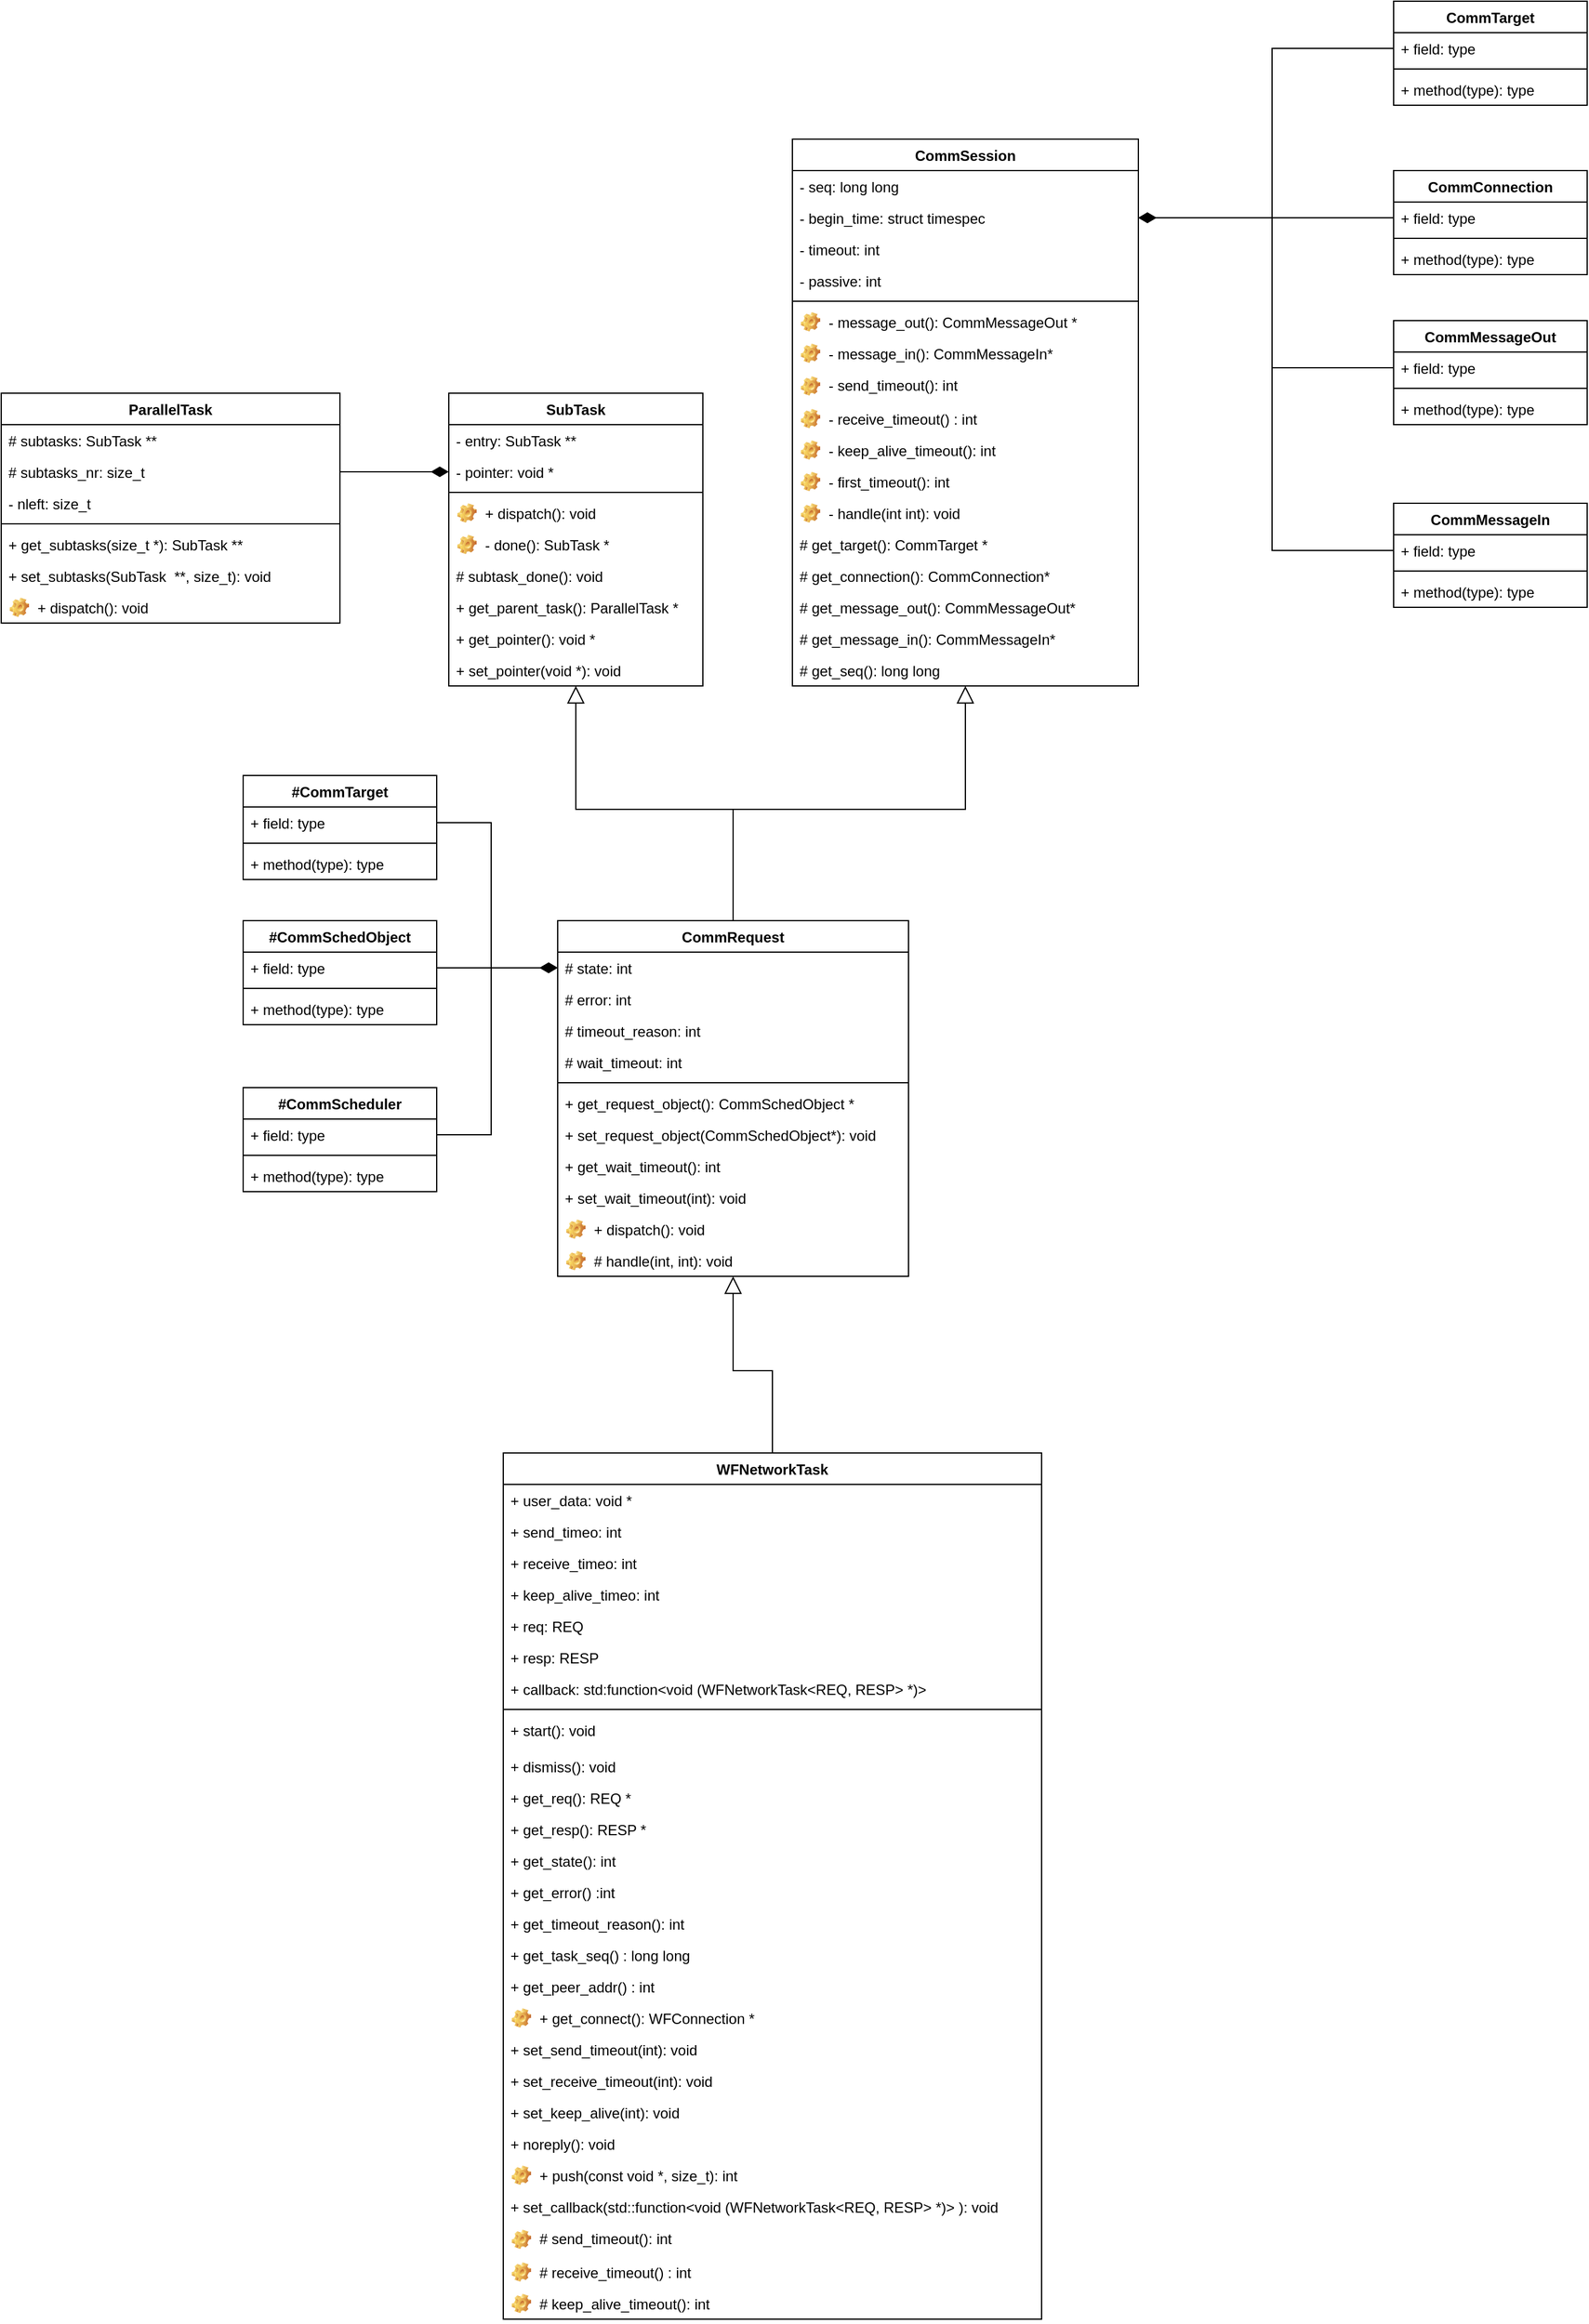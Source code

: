 <mxfile version="17.4.5" type="github">
  <diagram id="C5RBs43oDa-KdzZeNtuy" name="Page-1">
    <mxGraphModel dx="1289" dy="1930" grid="1" gridSize="10" guides="1" tooltips="1" connect="1" arrows="1" fold="1" page="1" pageScale="1" pageWidth="827" pageHeight="1169" math="0" shadow="0">
      <root>
        <mxCell id="WIyWlLk6GJQsqaUBKTNV-0" />
        <mxCell id="WIyWlLk6GJQsqaUBKTNV-1" parent="WIyWlLk6GJQsqaUBKTNV-0" />
        <mxCell id="IcKKIXfw-SHJYf1z34xY-64" style="edgeStyle=orthogonalEdgeStyle;rounded=0;orthogonalLoop=1;jettySize=auto;html=1;exitX=0.5;exitY=0;exitDx=0;exitDy=0;entryX=0.5;entryY=1;entryDx=0;entryDy=0;startArrow=none;startFill=0;endArrow=block;endFill=0;startSize=12;endSize=12;sourcePerimeterSpacing=0;strokeWidth=1;" edge="1" parent="WIyWlLk6GJQsqaUBKTNV-1" source="zkfFHV4jXpPFQw0GAbJ--0" target="IcKKIXfw-SHJYf1z34xY-43">
          <mxGeometry relative="1" as="geometry" />
        </mxCell>
        <mxCell id="IcKKIXfw-SHJYf1z34xY-69" style="edgeStyle=orthogonalEdgeStyle;rounded=0;orthogonalLoop=1;jettySize=auto;html=1;exitX=0.5;exitY=0;exitDx=0;exitDy=0;entryX=0.5;entryY=1;entryDx=0;entryDy=0;startArrow=none;startFill=0;endArrow=block;endFill=0;startSize=12;endSize=12;sourcePerimeterSpacing=0;strokeWidth=1;" edge="1" parent="WIyWlLk6GJQsqaUBKTNV-1" source="zkfFHV4jXpPFQw0GAbJ--0" target="IcKKIXfw-SHJYf1z34xY-47">
          <mxGeometry relative="1" as="geometry" />
        </mxCell>
        <mxCell id="zkfFHV4jXpPFQw0GAbJ--0" value="CommRequest" style="swimlane;fontStyle=1;align=center;verticalAlign=top;childLayout=stackLayout;horizontal=1;startSize=26;horizontalStack=0;resizeParent=1;resizeLast=0;collapsible=1;marginBottom=0;rounded=0;shadow=0;strokeWidth=1;" parent="WIyWlLk6GJQsqaUBKTNV-1" vertex="1">
          <mxGeometry x="220" y="40" width="290" height="294" as="geometry">
            <mxRectangle x="230" y="140" width="160" height="26" as="alternateBounds" />
          </mxGeometry>
        </mxCell>
        <mxCell id="IcKKIXfw-SHJYf1z34xY-0" value="# state: int" style="text;strokeColor=none;fillColor=none;align=left;verticalAlign=top;spacingLeft=4;spacingRight=4;overflow=hidden;rotatable=0;points=[[0,0.5],[1,0.5]];portConstraint=eastwest;" vertex="1" parent="zkfFHV4jXpPFQw0GAbJ--0">
          <mxGeometry y="26" width="290" height="26" as="geometry" />
        </mxCell>
        <mxCell id="IcKKIXfw-SHJYf1z34xY-1" value="# error: int" style="text;strokeColor=none;fillColor=none;align=left;verticalAlign=top;spacingLeft=4;spacingRight=4;overflow=hidden;rotatable=0;points=[[0,0.5],[1,0.5]];portConstraint=eastwest;" vertex="1" parent="zkfFHV4jXpPFQw0GAbJ--0">
          <mxGeometry y="52" width="290" height="26" as="geometry" />
        </mxCell>
        <mxCell id="IcKKIXfw-SHJYf1z34xY-5" value="# timeout_reason: int" style="text;strokeColor=none;fillColor=none;align=left;verticalAlign=top;spacingLeft=4;spacingRight=4;overflow=hidden;rotatable=0;points=[[0,0.5],[1,0.5]];portConstraint=eastwest;" vertex="1" parent="zkfFHV4jXpPFQw0GAbJ--0">
          <mxGeometry y="78" width="290" height="26" as="geometry" />
        </mxCell>
        <mxCell id="IcKKIXfw-SHJYf1z34xY-4" value="# wait_timeout: int" style="text;strokeColor=none;fillColor=none;align=left;verticalAlign=top;spacingLeft=4;spacingRight=4;overflow=hidden;rotatable=0;points=[[0,0.5],[1,0.5]];portConstraint=eastwest;" vertex="1" parent="zkfFHV4jXpPFQw0GAbJ--0">
          <mxGeometry y="104" width="290" height="26" as="geometry" />
        </mxCell>
        <mxCell id="zkfFHV4jXpPFQw0GAbJ--4" value="" style="line;html=1;strokeWidth=1;align=left;verticalAlign=middle;spacingTop=-1;spacingLeft=3;spacingRight=3;rotatable=0;labelPosition=right;points=[];portConstraint=eastwest;" parent="zkfFHV4jXpPFQw0GAbJ--0" vertex="1">
          <mxGeometry y="130" width="290" height="8" as="geometry" />
        </mxCell>
        <mxCell id="IcKKIXfw-SHJYf1z34xY-35" value="+ get_request_object(): CommSchedObject *" style="text;strokeColor=none;fillColor=none;align=left;verticalAlign=top;spacingLeft=4;spacingRight=4;overflow=hidden;rotatable=0;points=[[0,0.5],[1,0.5]];portConstraint=eastwest;" vertex="1" parent="zkfFHV4jXpPFQw0GAbJ--0">
          <mxGeometry y="138" width="290" height="26" as="geometry" />
        </mxCell>
        <mxCell id="IcKKIXfw-SHJYf1z34xY-36" value="+ set_request_object(CommSchedObject*): void" style="text;strokeColor=none;fillColor=none;align=left;verticalAlign=top;spacingLeft=4;spacingRight=4;overflow=hidden;rotatable=0;points=[[0,0.5],[1,0.5]];portConstraint=eastwest;" vertex="1" parent="zkfFHV4jXpPFQw0GAbJ--0">
          <mxGeometry y="164" width="290" height="26" as="geometry" />
        </mxCell>
        <mxCell id="IcKKIXfw-SHJYf1z34xY-38" value="+ get_wait_timeout(): int" style="text;strokeColor=none;fillColor=none;align=left;verticalAlign=top;spacingLeft=4;spacingRight=4;overflow=hidden;rotatable=0;points=[[0,0.5],[1,0.5]];portConstraint=eastwest;" vertex="1" parent="zkfFHV4jXpPFQw0GAbJ--0">
          <mxGeometry y="190" width="290" height="26" as="geometry" />
        </mxCell>
        <mxCell id="IcKKIXfw-SHJYf1z34xY-37" value="+ set_wait_timeout(int): void" style="text;strokeColor=none;fillColor=none;align=left;verticalAlign=top;spacingLeft=4;spacingRight=4;overflow=hidden;rotatable=0;points=[[0,0.5],[1,0.5]];portConstraint=eastwest;" vertex="1" parent="zkfFHV4jXpPFQw0GAbJ--0">
          <mxGeometry y="216" width="290" height="26" as="geometry" />
        </mxCell>
        <mxCell id="IcKKIXfw-SHJYf1z34xY-41" value="+ dispatch(): void" style="label;fontStyle=0;strokeColor=none;fillColor=none;align=left;verticalAlign=top;overflow=hidden;spacingLeft=28;spacingRight=4;rotatable=0;points=[[0,0.5],[1,0.5]];portConstraint=eastwest;imageWidth=16;imageHeight=16;image=img/clipart/Gear_128x128.png" vertex="1" parent="zkfFHV4jXpPFQw0GAbJ--0">
          <mxGeometry y="242" width="290" height="26" as="geometry" />
        </mxCell>
        <mxCell id="IcKKIXfw-SHJYf1z34xY-42" value="# handle(int, int): void" style="label;fontStyle=0;strokeColor=none;fillColor=none;align=left;verticalAlign=top;overflow=hidden;spacingLeft=28;spacingRight=4;rotatable=0;points=[[0,0.5],[1,0.5]];portConstraint=eastwest;imageWidth=16;imageHeight=16;image=img/clipart/Gear_128x128.png" vertex="1" parent="zkfFHV4jXpPFQw0GAbJ--0">
          <mxGeometry y="268" width="290" height="26" as="geometry" />
        </mxCell>
        <mxCell id="IcKKIXfw-SHJYf1z34xY-40" style="edgeStyle=orthogonalEdgeStyle;rounded=0;orthogonalLoop=1;jettySize=auto;html=1;exitX=0.5;exitY=0;exitDx=0;exitDy=0;entryX=0.5;entryY=1;entryDx=0;entryDy=0;startArrow=none;startFill=0;endArrow=block;endFill=0;startSize=12;sourcePerimeterSpacing=0;strokeWidth=1;endSize=12;" edge="1" parent="WIyWlLk6GJQsqaUBKTNV-1" source="XhTnpqfmritNbgMokhwc-0" target="zkfFHV4jXpPFQw0GAbJ--0">
          <mxGeometry relative="1" as="geometry" />
        </mxCell>
        <mxCell id="XhTnpqfmritNbgMokhwc-0" value="WFNetworkTask" style="swimlane;fontStyle=1;align=center;verticalAlign=top;childLayout=stackLayout;horizontal=1;startSize=26;horizontalStack=0;resizeParent=1;resizeParentMax=0;resizeLast=0;collapsible=1;marginBottom=0;" parent="WIyWlLk6GJQsqaUBKTNV-1" vertex="1">
          <mxGeometry x="175" y="480" width="445" height="716" as="geometry" />
        </mxCell>
        <mxCell id="XhTnpqfmritNbgMokhwc-1" value="+ user_data: void *" style="text;strokeColor=none;fillColor=none;align=left;verticalAlign=top;spacingLeft=4;spacingRight=4;overflow=hidden;rotatable=0;points=[[0,0.5],[1,0.5]];portConstraint=eastwest;" parent="XhTnpqfmritNbgMokhwc-0" vertex="1">
          <mxGeometry y="26" width="445" height="26" as="geometry" />
        </mxCell>
        <mxCell id="XhTnpqfmritNbgMokhwc-16" value="+ send_timeo: int" style="text;strokeColor=none;fillColor=none;align=left;verticalAlign=top;spacingLeft=4;spacingRight=4;overflow=hidden;rotatable=0;points=[[0,0.5],[1,0.5]];portConstraint=eastwest;" parent="XhTnpqfmritNbgMokhwc-0" vertex="1">
          <mxGeometry y="52" width="445" height="26" as="geometry" />
        </mxCell>
        <mxCell id="XhTnpqfmritNbgMokhwc-17" value="+ receive_timeo: int" style="text;strokeColor=none;fillColor=none;align=left;verticalAlign=top;spacingLeft=4;spacingRight=4;overflow=hidden;rotatable=0;points=[[0,0.5],[1,0.5]];portConstraint=eastwest;" parent="XhTnpqfmritNbgMokhwc-0" vertex="1">
          <mxGeometry y="78" width="445" height="26" as="geometry" />
        </mxCell>
        <mxCell id="XhTnpqfmritNbgMokhwc-18" value="+ keep_alive_timeo: int" style="text;strokeColor=none;fillColor=none;align=left;verticalAlign=top;spacingLeft=4;spacingRight=4;overflow=hidden;rotatable=0;points=[[0,0.5],[1,0.5]];portConstraint=eastwest;" parent="XhTnpqfmritNbgMokhwc-0" vertex="1">
          <mxGeometry y="104" width="445" height="26" as="geometry" />
        </mxCell>
        <mxCell id="XhTnpqfmritNbgMokhwc-20" value="+ req: REQ" style="text;strokeColor=none;fillColor=none;align=left;verticalAlign=top;spacingLeft=4;spacingRight=4;overflow=hidden;rotatable=0;points=[[0,0.5],[1,0.5]];portConstraint=eastwest;" parent="XhTnpqfmritNbgMokhwc-0" vertex="1">
          <mxGeometry y="130" width="445" height="26" as="geometry" />
        </mxCell>
        <mxCell id="XhTnpqfmritNbgMokhwc-22" value="+ resp: RESP" style="text;strokeColor=none;fillColor=none;align=left;verticalAlign=top;spacingLeft=4;spacingRight=4;overflow=hidden;rotatable=0;points=[[0,0.5],[1,0.5]];portConstraint=eastwest;" parent="XhTnpqfmritNbgMokhwc-0" vertex="1">
          <mxGeometry y="156" width="445" height="26" as="geometry" />
        </mxCell>
        <mxCell id="XhTnpqfmritNbgMokhwc-24" value="+ callback: std:function&lt;void (WFNetworkTask&lt;REQ, RESP&gt; *)&gt;" style="text;strokeColor=none;fillColor=none;align=left;verticalAlign=top;spacingLeft=4;spacingRight=4;overflow=hidden;rotatable=0;points=[[0,0.5],[1,0.5]];portConstraint=eastwest;" parent="XhTnpqfmritNbgMokhwc-0" vertex="1">
          <mxGeometry y="182" width="445" height="26" as="geometry" />
        </mxCell>
        <mxCell id="XhTnpqfmritNbgMokhwc-2" value="" style="line;strokeWidth=1;fillColor=none;align=left;verticalAlign=middle;spacingTop=-1;spacingLeft=3;spacingRight=3;rotatable=0;labelPosition=right;points=[];portConstraint=eastwest;" parent="XhTnpqfmritNbgMokhwc-0" vertex="1">
          <mxGeometry y="208" width="445" height="8" as="geometry" />
        </mxCell>
        <mxCell id="XhTnpqfmritNbgMokhwc-3" value="+ start(): void&#xa;&#xa;&#xa;" style="text;strokeColor=none;fillColor=none;align=left;verticalAlign=top;spacingLeft=4;spacingRight=4;overflow=hidden;rotatable=0;points=[[0,0.5],[1,0.5]];portConstraint=eastwest;" parent="XhTnpqfmritNbgMokhwc-0" vertex="1">
          <mxGeometry y="216" width="445" height="30" as="geometry" />
        </mxCell>
        <mxCell id="XhTnpqfmritNbgMokhwc-14" value="+ dismiss(): void" style="text;strokeColor=none;fillColor=none;align=left;verticalAlign=top;spacingLeft=4;spacingRight=4;overflow=hidden;rotatable=0;points=[[0,0.5],[1,0.5]];portConstraint=eastwest;" parent="XhTnpqfmritNbgMokhwc-0" vertex="1">
          <mxGeometry y="246" width="445" height="26" as="geometry" />
        </mxCell>
        <mxCell id="XhTnpqfmritNbgMokhwc-13" value="+ get_req(): REQ *" style="text;strokeColor=none;fillColor=none;align=left;verticalAlign=top;spacingLeft=4;spacingRight=4;overflow=hidden;rotatable=0;points=[[0,0.5],[1,0.5]];portConstraint=eastwest;" parent="XhTnpqfmritNbgMokhwc-0" vertex="1">
          <mxGeometry y="272" width="445" height="26" as="geometry" />
        </mxCell>
        <mxCell id="XhTnpqfmritNbgMokhwc-12" value="+ get_resp(): RESP *" style="text;strokeColor=none;fillColor=none;align=left;verticalAlign=top;spacingLeft=4;spacingRight=4;overflow=hidden;rotatable=0;points=[[0,0.5],[1,0.5]];portConstraint=eastwest;" parent="XhTnpqfmritNbgMokhwc-0" vertex="1">
          <mxGeometry y="298" width="445" height="26" as="geometry" />
        </mxCell>
        <mxCell id="XhTnpqfmritNbgMokhwc-11" value="+ get_state(): int" style="text;strokeColor=none;fillColor=none;align=left;verticalAlign=top;spacingLeft=4;spacingRight=4;overflow=hidden;rotatable=0;points=[[0,0.5],[1,0.5]];portConstraint=eastwest;" parent="XhTnpqfmritNbgMokhwc-0" vertex="1">
          <mxGeometry y="324" width="445" height="26" as="geometry" />
        </mxCell>
        <mxCell id="XhTnpqfmritNbgMokhwc-10" value="+ get_error() :int" style="text;strokeColor=none;fillColor=none;align=left;verticalAlign=top;spacingLeft=4;spacingRight=4;overflow=hidden;rotatable=0;points=[[0,0.5],[1,0.5]];portConstraint=eastwest;" parent="XhTnpqfmritNbgMokhwc-0" vertex="1">
          <mxGeometry y="350" width="445" height="26" as="geometry" />
        </mxCell>
        <mxCell id="XhTnpqfmritNbgMokhwc-9" value="+ get_timeout_reason(): int" style="text;strokeColor=none;fillColor=none;align=left;verticalAlign=top;spacingLeft=4;spacingRight=4;overflow=hidden;rotatable=0;points=[[0,0.5],[1,0.5]];portConstraint=eastwest;" parent="XhTnpqfmritNbgMokhwc-0" vertex="1">
          <mxGeometry y="376" width="445" height="26" as="geometry" />
        </mxCell>
        <mxCell id="XhTnpqfmritNbgMokhwc-8" value="+ get_task_seq() : long long" style="text;strokeColor=none;fillColor=none;align=left;verticalAlign=top;spacingLeft=4;spacingRight=4;overflow=hidden;rotatable=0;points=[[0,0.5],[1,0.5]];portConstraint=eastwest;" parent="XhTnpqfmritNbgMokhwc-0" vertex="1">
          <mxGeometry y="402" width="445" height="26" as="geometry" />
        </mxCell>
        <mxCell id="XhTnpqfmritNbgMokhwc-7" value="+ get_peer_addr() : int" style="text;strokeColor=none;fillColor=none;align=left;verticalAlign=top;spacingLeft=4;spacingRight=4;overflow=hidden;rotatable=0;points=[[0,0.5],[1,0.5]];portConstraint=eastwest;" parent="XhTnpqfmritNbgMokhwc-0" vertex="1">
          <mxGeometry y="428" width="445" height="26" as="geometry" />
        </mxCell>
        <mxCell id="XhTnpqfmritNbgMokhwc-15" value="+ get_connect(): WFConnection *" style="label;fontStyle=0;strokeColor=none;fillColor=none;align=left;verticalAlign=top;overflow=hidden;spacingLeft=28;spacingRight=4;rotatable=0;points=[[0,0.5],[1,0.5]];portConstraint=eastwest;imageWidth=16;imageHeight=16;image=img/clipart/Gear_128x128.png" parent="XhTnpqfmritNbgMokhwc-0" vertex="1">
          <mxGeometry y="454" width="445" height="26" as="geometry" />
        </mxCell>
        <mxCell id="IcKKIXfw-SHJYf1z34xY-122" value="+ set_send_timeout(int): void" style="text;strokeColor=none;fillColor=none;align=left;verticalAlign=top;spacingLeft=4;spacingRight=4;overflow=hidden;rotatable=0;points=[[0,0.5],[1,0.5]];portConstraint=eastwest;" vertex="1" parent="XhTnpqfmritNbgMokhwc-0">
          <mxGeometry y="480" width="445" height="26" as="geometry" />
        </mxCell>
        <mxCell id="IcKKIXfw-SHJYf1z34xY-123" value="+ set_receive_timeout(int): void" style="text;strokeColor=none;fillColor=none;align=left;verticalAlign=top;spacingLeft=4;spacingRight=4;overflow=hidden;rotatable=0;points=[[0,0.5],[1,0.5]];portConstraint=eastwest;" vertex="1" parent="XhTnpqfmritNbgMokhwc-0">
          <mxGeometry y="506" width="445" height="26" as="geometry" />
        </mxCell>
        <mxCell id="IcKKIXfw-SHJYf1z34xY-124" value="+ set_keep_alive(int): void" style="text;strokeColor=none;fillColor=none;align=left;verticalAlign=top;spacingLeft=4;spacingRight=4;overflow=hidden;rotatable=0;points=[[0,0.5],[1,0.5]];portConstraint=eastwest;" vertex="1" parent="XhTnpqfmritNbgMokhwc-0">
          <mxGeometry y="532" width="445" height="26" as="geometry" />
        </mxCell>
        <mxCell id="IcKKIXfw-SHJYf1z34xY-126" value="+ noreply(): void" style="text;strokeColor=none;fillColor=none;align=left;verticalAlign=top;spacingLeft=4;spacingRight=4;overflow=hidden;rotatable=0;points=[[0,0.5],[1,0.5]];portConstraint=eastwest;" vertex="1" parent="XhTnpqfmritNbgMokhwc-0">
          <mxGeometry y="558" width="445" height="26" as="geometry" />
        </mxCell>
        <mxCell id="IcKKIXfw-SHJYf1z34xY-129" value="+ push(const void *, size_t): int" style="label;fontStyle=0;strokeColor=none;fillColor=none;align=left;verticalAlign=top;overflow=hidden;spacingLeft=28;spacingRight=4;rotatable=0;points=[[0,0.5],[1,0.5]];portConstraint=eastwest;imageWidth=16;imageHeight=16;image=img/clipart/Gear_128x128.png" vertex="1" parent="XhTnpqfmritNbgMokhwc-0">
          <mxGeometry y="584" width="445" height="26" as="geometry" />
        </mxCell>
        <mxCell id="IcKKIXfw-SHJYf1z34xY-128" value="+ set_callback(std::function&lt;void (WFNetworkTask&lt;REQ, RESP&gt; *)&gt; ): void" style="text;strokeColor=none;fillColor=none;align=left;verticalAlign=top;spacingLeft=4;spacingRight=4;overflow=hidden;rotatable=0;points=[[0,0.5],[1,0.5]];portConstraint=eastwest;" vertex="1" parent="XhTnpqfmritNbgMokhwc-0">
          <mxGeometry y="610" width="445" height="26" as="geometry" />
        </mxCell>
        <mxCell id="IcKKIXfw-SHJYf1z34xY-134" value="# send_timeout(): int" style="label;fontStyle=0;strokeColor=none;fillColor=none;align=left;verticalAlign=top;overflow=hidden;spacingLeft=28;spacingRight=4;rotatable=0;points=[[0,0.5],[1,0.5]];portConstraint=eastwest;imageWidth=16;imageHeight=16;image=img/clipart/Gear_128x128.png" vertex="1" parent="XhTnpqfmritNbgMokhwc-0">
          <mxGeometry y="636" width="445" height="28" as="geometry" />
        </mxCell>
        <mxCell id="IcKKIXfw-SHJYf1z34xY-135" value="# receive_timeout() : int" style="label;fontStyle=0;strokeColor=none;fillColor=none;align=left;verticalAlign=top;overflow=hidden;spacingLeft=28;spacingRight=4;rotatable=0;points=[[0,0.5],[1,0.5]];portConstraint=eastwest;imageWidth=16;imageHeight=16;image=img/clipart/Gear_128x128.png" vertex="1" parent="XhTnpqfmritNbgMokhwc-0">
          <mxGeometry y="664" width="445" height="26" as="geometry" />
        </mxCell>
        <mxCell id="IcKKIXfw-SHJYf1z34xY-136" value="# keep_alive_timeout(): int" style="label;fontStyle=0;strokeColor=none;fillColor=none;align=left;verticalAlign=top;overflow=hidden;spacingLeft=28;spacingRight=4;rotatable=0;points=[[0,0.5],[1,0.5]];portConstraint=eastwest;imageWidth=16;imageHeight=16;image=img/clipart/Gear_128x128.png" vertex="1" parent="XhTnpqfmritNbgMokhwc-0">
          <mxGeometry y="690" width="445" height="26" as="geometry" />
        </mxCell>
        <mxCell id="IcKKIXfw-SHJYf1z34xY-6" value="#CommSchedObject" style="swimlane;fontStyle=1;align=center;verticalAlign=top;childLayout=stackLayout;horizontal=1;startSize=26;horizontalStack=0;resizeParent=1;resizeParentMax=0;resizeLast=0;collapsible=1;marginBottom=0;" vertex="1" parent="WIyWlLk6GJQsqaUBKTNV-1">
          <mxGeometry x="-40" y="40" width="160" height="86" as="geometry" />
        </mxCell>
        <mxCell id="IcKKIXfw-SHJYf1z34xY-7" value="+ field: type" style="text;strokeColor=none;fillColor=none;align=left;verticalAlign=top;spacingLeft=4;spacingRight=4;overflow=hidden;rotatable=0;points=[[0,0.5],[1,0.5]];portConstraint=eastwest;" vertex="1" parent="IcKKIXfw-SHJYf1z34xY-6">
          <mxGeometry y="26" width="160" height="26" as="geometry" />
        </mxCell>
        <mxCell id="IcKKIXfw-SHJYf1z34xY-8" value="" style="line;strokeWidth=1;fillColor=none;align=left;verticalAlign=middle;spacingTop=-1;spacingLeft=3;spacingRight=3;rotatable=0;labelPosition=right;points=[];portConstraint=eastwest;" vertex="1" parent="IcKKIXfw-SHJYf1z34xY-6">
          <mxGeometry y="52" width="160" height="8" as="geometry" />
        </mxCell>
        <mxCell id="IcKKIXfw-SHJYf1z34xY-9" value="+ method(type): type" style="text;strokeColor=none;fillColor=none;align=left;verticalAlign=top;spacingLeft=4;spacingRight=4;overflow=hidden;rotatable=0;points=[[0,0.5],[1,0.5]];portConstraint=eastwest;" vertex="1" parent="IcKKIXfw-SHJYf1z34xY-6">
          <mxGeometry y="60" width="160" height="26" as="geometry" />
        </mxCell>
        <mxCell id="IcKKIXfw-SHJYf1z34xY-14" value="#CommScheduler" style="swimlane;fontStyle=1;align=center;verticalAlign=top;childLayout=stackLayout;horizontal=1;startSize=26;horizontalStack=0;resizeParent=1;resizeParentMax=0;resizeLast=0;collapsible=1;marginBottom=0;" vertex="1" parent="WIyWlLk6GJQsqaUBKTNV-1">
          <mxGeometry x="-40" y="178" width="160" height="86" as="geometry" />
        </mxCell>
        <mxCell id="IcKKIXfw-SHJYf1z34xY-15" value="+ field: type" style="text;strokeColor=none;fillColor=none;align=left;verticalAlign=top;spacingLeft=4;spacingRight=4;overflow=hidden;rotatable=0;points=[[0,0.5],[1,0.5]];portConstraint=eastwest;" vertex="1" parent="IcKKIXfw-SHJYf1z34xY-14">
          <mxGeometry y="26" width="160" height="26" as="geometry" />
        </mxCell>
        <mxCell id="IcKKIXfw-SHJYf1z34xY-16" value="" style="line;strokeWidth=1;fillColor=none;align=left;verticalAlign=middle;spacingTop=-1;spacingLeft=3;spacingRight=3;rotatable=0;labelPosition=right;points=[];portConstraint=eastwest;" vertex="1" parent="IcKKIXfw-SHJYf1z34xY-14">
          <mxGeometry y="52" width="160" height="8" as="geometry" />
        </mxCell>
        <mxCell id="IcKKIXfw-SHJYf1z34xY-17" value="+ method(type): type" style="text;strokeColor=none;fillColor=none;align=left;verticalAlign=top;spacingLeft=4;spacingRight=4;overflow=hidden;rotatable=0;points=[[0,0.5],[1,0.5]];portConstraint=eastwest;" vertex="1" parent="IcKKIXfw-SHJYf1z34xY-14">
          <mxGeometry y="60" width="160" height="26" as="geometry" />
        </mxCell>
        <mxCell id="IcKKIXfw-SHJYf1z34xY-18" value="#CommTarget" style="swimlane;fontStyle=1;align=center;verticalAlign=top;childLayout=stackLayout;horizontal=1;startSize=26;horizontalStack=0;resizeParent=1;resizeParentMax=0;resizeLast=0;collapsible=1;marginBottom=0;" vertex="1" parent="WIyWlLk6GJQsqaUBKTNV-1">
          <mxGeometry x="-40" y="-80" width="160" height="86" as="geometry" />
        </mxCell>
        <mxCell id="IcKKIXfw-SHJYf1z34xY-19" value="+ field: type" style="text;strokeColor=none;fillColor=none;align=left;verticalAlign=top;spacingLeft=4;spacingRight=4;overflow=hidden;rotatable=0;points=[[0,0.5],[1,0.5]];portConstraint=eastwest;" vertex="1" parent="IcKKIXfw-SHJYf1z34xY-18">
          <mxGeometry y="26" width="160" height="26" as="geometry" />
        </mxCell>
        <mxCell id="IcKKIXfw-SHJYf1z34xY-20" value="" style="line;strokeWidth=1;fillColor=none;align=left;verticalAlign=middle;spacingTop=-1;spacingLeft=3;spacingRight=3;rotatable=0;labelPosition=right;points=[];portConstraint=eastwest;" vertex="1" parent="IcKKIXfw-SHJYf1z34xY-18">
          <mxGeometry y="52" width="160" height="8" as="geometry" />
        </mxCell>
        <mxCell id="IcKKIXfw-SHJYf1z34xY-21" value="+ method(type): type" style="text;strokeColor=none;fillColor=none;align=left;verticalAlign=top;spacingLeft=4;spacingRight=4;overflow=hidden;rotatable=0;points=[[0,0.5],[1,0.5]];portConstraint=eastwest;" vertex="1" parent="IcKKIXfw-SHJYf1z34xY-18">
          <mxGeometry y="60" width="160" height="26" as="geometry" />
        </mxCell>
        <mxCell id="IcKKIXfw-SHJYf1z34xY-30" style="edgeStyle=orthogonalEdgeStyle;rounded=0;orthogonalLoop=1;jettySize=auto;html=1;exitX=1;exitY=0.5;exitDx=0;exitDy=0;strokeColor=none;" edge="1" parent="WIyWlLk6GJQsqaUBKTNV-1" source="IcKKIXfw-SHJYf1z34xY-19">
          <mxGeometry relative="1" as="geometry">
            <mxPoint x="160" y="60" as="targetPoint" />
          </mxGeometry>
        </mxCell>
        <mxCell id="IcKKIXfw-SHJYf1z34xY-31" style="edgeStyle=orthogonalEdgeStyle;rounded=0;orthogonalLoop=1;jettySize=auto;html=1;exitX=0;exitY=0.5;exitDx=0;exitDy=0;entryX=1;entryY=0.5;entryDx=0;entryDy=0;endArrow=none;endFill=0;startArrow=diamondThin;startFill=1;strokeWidth=1;sourcePerimeterSpacing=0;startSize=12;" edge="1" parent="WIyWlLk6GJQsqaUBKTNV-1" source="IcKKIXfw-SHJYf1z34xY-0" target="IcKKIXfw-SHJYf1z34xY-19">
          <mxGeometry relative="1" as="geometry" />
        </mxCell>
        <mxCell id="IcKKIXfw-SHJYf1z34xY-33" style="edgeStyle=orthogonalEdgeStyle;rounded=0;orthogonalLoop=1;jettySize=auto;html=1;exitX=0;exitY=0.5;exitDx=0;exitDy=0;entryX=1;entryY=0.5;entryDx=0;entryDy=0;startArrow=diamondThin;startFill=1;endArrow=none;endFill=0;startSize=12;sourcePerimeterSpacing=0;strokeWidth=1;" edge="1" parent="WIyWlLk6GJQsqaUBKTNV-1" source="IcKKIXfw-SHJYf1z34xY-0" target="IcKKIXfw-SHJYf1z34xY-7">
          <mxGeometry relative="1" as="geometry" />
        </mxCell>
        <mxCell id="IcKKIXfw-SHJYf1z34xY-34" style="edgeStyle=orthogonalEdgeStyle;rounded=0;orthogonalLoop=1;jettySize=auto;html=1;exitX=0;exitY=0.5;exitDx=0;exitDy=0;entryX=1;entryY=0.5;entryDx=0;entryDy=0;startArrow=diamondThin;startFill=1;endArrow=none;endFill=0;startSize=12;sourcePerimeterSpacing=0;strokeWidth=1;" edge="1" parent="WIyWlLk6GJQsqaUBKTNV-1" source="IcKKIXfw-SHJYf1z34xY-0" target="IcKKIXfw-SHJYf1z34xY-15">
          <mxGeometry relative="1" as="geometry" />
        </mxCell>
        <mxCell id="IcKKIXfw-SHJYf1z34xY-43" value="SubTask" style="swimlane;fontStyle=1;align=center;verticalAlign=top;childLayout=stackLayout;horizontal=1;startSize=26;horizontalStack=0;resizeParent=1;resizeParentMax=0;resizeLast=0;collapsible=1;marginBottom=0;" vertex="1" parent="WIyWlLk6GJQsqaUBKTNV-1">
          <mxGeometry x="130" y="-396" width="210" height="242" as="geometry" />
        </mxCell>
        <mxCell id="IcKKIXfw-SHJYf1z34xY-110" value="- entry: SubTask **" style="text;strokeColor=none;fillColor=none;align=left;verticalAlign=top;spacingLeft=4;spacingRight=4;overflow=hidden;rotatable=0;points=[[0,0.5],[1,0.5]];portConstraint=eastwest;" vertex="1" parent="IcKKIXfw-SHJYf1z34xY-43">
          <mxGeometry y="26" width="210" height="26" as="geometry" />
        </mxCell>
        <mxCell id="IcKKIXfw-SHJYf1z34xY-44" value="- pointer: void *" style="text;strokeColor=none;fillColor=none;align=left;verticalAlign=top;spacingLeft=4;spacingRight=4;overflow=hidden;rotatable=0;points=[[0,0.5],[1,0.5]];portConstraint=eastwest;" vertex="1" parent="IcKKIXfw-SHJYf1z34xY-43">
          <mxGeometry y="52" width="210" height="26" as="geometry" />
        </mxCell>
        <mxCell id="IcKKIXfw-SHJYf1z34xY-45" value="" style="line;strokeWidth=1;fillColor=none;align=left;verticalAlign=middle;spacingTop=-1;spacingLeft=3;spacingRight=3;rotatable=0;labelPosition=right;points=[];portConstraint=eastwest;" vertex="1" parent="IcKKIXfw-SHJYf1z34xY-43">
          <mxGeometry y="78" width="210" height="8" as="geometry" />
        </mxCell>
        <mxCell id="IcKKIXfw-SHJYf1z34xY-58" value="+ dispatch(): void" style="label;fontStyle=0;strokeColor=none;fillColor=none;align=left;verticalAlign=top;overflow=hidden;spacingLeft=28;spacingRight=4;rotatable=0;points=[[0,0.5],[1,0.5]];portConstraint=eastwest;imageWidth=16;imageHeight=16;image=img/clipart/Gear_128x128.png" vertex="1" parent="IcKKIXfw-SHJYf1z34xY-43">
          <mxGeometry y="86" width="210" height="26" as="geometry" />
        </mxCell>
        <mxCell id="IcKKIXfw-SHJYf1z34xY-59" value="- done(): SubTask *" style="label;fontStyle=0;strokeColor=none;fillColor=none;align=left;verticalAlign=top;overflow=hidden;spacingLeft=28;spacingRight=4;rotatable=0;points=[[0,0.5],[1,0.5]];portConstraint=eastwest;imageWidth=16;imageHeight=16;image=img/clipart/Gear_128x128.png" vertex="1" parent="IcKKIXfw-SHJYf1z34xY-43">
          <mxGeometry y="112" width="210" height="26" as="geometry" />
        </mxCell>
        <mxCell id="IcKKIXfw-SHJYf1z34xY-60" value="# subtask_done(): void" style="text;strokeColor=none;fillColor=none;align=left;verticalAlign=top;spacingLeft=4;spacingRight=4;overflow=hidden;rotatable=0;points=[[0,0.5],[1,0.5]];portConstraint=eastwest;" vertex="1" parent="IcKKIXfw-SHJYf1z34xY-43">
          <mxGeometry y="138" width="210" height="26" as="geometry" />
        </mxCell>
        <mxCell id="IcKKIXfw-SHJYf1z34xY-61" value="+ get_parent_task(): ParallelTask *" style="text;strokeColor=none;fillColor=none;align=left;verticalAlign=top;spacingLeft=4;spacingRight=4;overflow=hidden;rotatable=0;points=[[0,0.5],[1,0.5]];portConstraint=eastwest;" vertex="1" parent="IcKKIXfw-SHJYf1z34xY-43">
          <mxGeometry y="164" width="210" height="26" as="geometry" />
        </mxCell>
        <mxCell id="IcKKIXfw-SHJYf1z34xY-62" value="+ get_pointer(): void *" style="text;strokeColor=none;fillColor=none;align=left;verticalAlign=top;spacingLeft=4;spacingRight=4;overflow=hidden;rotatable=0;points=[[0,0.5],[1,0.5]];portConstraint=eastwest;" vertex="1" parent="IcKKIXfw-SHJYf1z34xY-43">
          <mxGeometry y="190" width="210" height="26" as="geometry" />
        </mxCell>
        <mxCell id="IcKKIXfw-SHJYf1z34xY-63" value="+ set_pointer(void *): void" style="text;strokeColor=none;fillColor=none;align=left;verticalAlign=top;spacingLeft=4;spacingRight=4;overflow=hidden;rotatable=0;points=[[0,0.5],[1,0.5]];portConstraint=eastwest;" vertex="1" parent="IcKKIXfw-SHJYf1z34xY-43">
          <mxGeometry y="216" width="210" height="26" as="geometry" />
        </mxCell>
        <mxCell id="IcKKIXfw-SHJYf1z34xY-47" value="CommSession" style="swimlane;fontStyle=1;align=center;verticalAlign=top;childLayout=stackLayout;horizontal=1;startSize=26;horizontalStack=0;resizeParent=1;resizeParentMax=0;resizeLast=0;collapsible=1;marginBottom=0;" vertex="1" parent="WIyWlLk6GJQsqaUBKTNV-1">
          <mxGeometry x="414" y="-606" width="286" height="452" as="geometry" />
        </mxCell>
        <mxCell id="IcKKIXfw-SHJYf1z34xY-48" value="- seq: long long" style="text;strokeColor=none;fillColor=none;align=left;verticalAlign=top;spacingLeft=4;spacingRight=4;overflow=hidden;rotatable=0;points=[[0,0.5],[1,0.5]];portConstraint=eastwest;" vertex="1" parent="IcKKIXfw-SHJYf1z34xY-47">
          <mxGeometry y="26" width="286" height="26" as="geometry" />
        </mxCell>
        <mxCell id="IcKKIXfw-SHJYf1z34xY-82" value="- begin_time: struct timespec" style="text;strokeColor=none;fillColor=none;align=left;verticalAlign=top;spacingLeft=4;spacingRight=4;overflow=hidden;rotatable=0;points=[[0,0.5],[1,0.5]];portConstraint=eastwest;" vertex="1" parent="IcKKIXfw-SHJYf1z34xY-47">
          <mxGeometry y="52" width="286" height="26" as="geometry" />
        </mxCell>
        <mxCell id="IcKKIXfw-SHJYf1z34xY-83" value="- timeout: int" style="text;strokeColor=none;fillColor=none;align=left;verticalAlign=top;spacingLeft=4;spacingRight=4;overflow=hidden;rotatable=0;points=[[0,0.5],[1,0.5]];portConstraint=eastwest;" vertex="1" parent="IcKKIXfw-SHJYf1z34xY-47">
          <mxGeometry y="78" width="286" height="26" as="geometry" />
        </mxCell>
        <mxCell id="IcKKIXfw-SHJYf1z34xY-84" value="- passive: int" style="text;strokeColor=none;fillColor=none;align=left;verticalAlign=top;spacingLeft=4;spacingRight=4;overflow=hidden;rotatable=0;points=[[0,0.5],[1,0.5]];portConstraint=eastwest;" vertex="1" parent="IcKKIXfw-SHJYf1z34xY-47">
          <mxGeometry y="104" width="286" height="26" as="geometry" />
        </mxCell>
        <mxCell id="IcKKIXfw-SHJYf1z34xY-49" value="" style="line;strokeWidth=1;fillColor=none;align=left;verticalAlign=middle;spacingTop=-1;spacingLeft=3;spacingRight=3;rotatable=0;labelPosition=right;points=[];portConstraint=eastwest;" vertex="1" parent="IcKKIXfw-SHJYf1z34xY-47">
          <mxGeometry y="130" width="286" height="8" as="geometry" />
        </mxCell>
        <mxCell id="IcKKIXfw-SHJYf1z34xY-66" value="- message_out(): CommMessageOut *" style="label;fontStyle=0;strokeColor=none;fillColor=none;align=left;verticalAlign=top;overflow=hidden;spacingLeft=28;spacingRight=4;rotatable=0;points=[[0,0.5],[1,0.5]];portConstraint=eastwest;imageWidth=16;imageHeight=16;image=img/clipart/Gear_128x128.png" vertex="1" parent="IcKKIXfw-SHJYf1z34xY-47">
          <mxGeometry y="138" width="286" height="26" as="geometry" />
        </mxCell>
        <mxCell id="IcKKIXfw-SHJYf1z34xY-67" value="- message_in(): CommMessageIn*" style="label;fontStyle=0;strokeColor=none;fillColor=none;align=left;verticalAlign=top;overflow=hidden;spacingLeft=28;spacingRight=4;rotatable=0;points=[[0,0.5],[1,0.5]];portConstraint=eastwest;imageWidth=16;imageHeight=16;image=img/clipart/Gear_128x128.png" vertex="1" parent="IcKKIXfw-SHJYf1z34xY-47">
          <mxGeometry y="164" width="286" height="26" as="geometry" />
        </mxCell>
        <mxCell id="IcKKIXfw-SHJYf1z34xY-70" value="- send_timeout(): int" style="label;fontStyle=0;strokeColor=none;fillColor=none;align=left;verticalAlign=top;overflow=hidden;spacingLeft=28;spacingRight=4;rotatable=0;points=[[0,0.5],[1,0.5]];portConstraint=eastwest;imageWidth=16;imageHeight=16;image=img/clipart/Gear_128x128.png" vertex="1" parent="IcKKIXfw-SHJYf1z34xY-47">
          <mxGeometry y="190" width="286" height="28" as="geometry" />
        </mxCell>
        <mxCell id="IcKKIXfw-SHJYf1z34xY-71" value="- receive_timeout() : int" style="label;fontStyle=0;strokeColor=none;fillColor=none;align=left;verticalAlign=top;overflow=hidden;spacingLeft=28;spacingRight=4;rotatable=0;points=[[0,0.5],[1,0.5]];portConstraint=eastwest;imageWidth=16;imageHeight=16;image=img/clipart/Gear_128x128.png" vertex="1" parent="IcKKIXfw-SHJYf1z34xY-47">
          <mxGeometry y="218" width="286" height="26" as="geometry" />
        </mxCell>
        <mxCell id="IcKKIXfw-SHJYf1z34xY-75" value="- keep_alive_timeout(): int" style="label;fontStyle=0;strokeColor=none;fillColor=none;align=left;verticalAlign=top;overflow=hidden;spacingLeft=28;spacingRight=4;rotatable=0;points=[[0,0.5],[1,0.5]];portConstraint=eastwest;imageWidth=16;imageHeight=16;image=img/clipart/Gear_128x128.png" vertex="1" parent="IcKKIXfw-SHJYf1z34xY-47">
          <mxGeometry y="244" width="286" height="26" as="geometry" />
        </mxCell>
        <mxCell id="IcKKIXfw-SHJYf1z34xY-72" value="- first_timeout(): int" style="label;fontStyle=0;strokeColor=none;fillColor=none;align=left;verticalAlign=top;overflow=hidden;spacingLeft=28;spacingRight=4;rotatable=0;points=[[0,0.5],[1,0.5]];portConstraint=eastwest;imageWidth=16;imageHeight=16;image=img/clipart/Gear_128x128.png" vertex="1" parent="IcKKIXfw-SHJYf1z34xY-47">
          <mxGeometry y="270" width="286" height="26" as="geometry" />
        </mxCell>
        <mxCell id="IcKKIXfw-SHJYf1z34xY-73" value="- handle(int int): void" style="label;fontStyle=0;strokeColor=none;fillColor=none;align=left;verticalAlign=top;overflow=hidden;spacingLeft=28;spacingRight=4;rotatable=0;points=[[0,0.5],[1,0.5]];portConstraint=eastwest;imageWidth=16;imageHeight=16;image=img/clipart/Gear_128x128.png" vertex="1" parent="IcKKIXfw-SHJYf1z34xY-47">
          <mxGeometry y="296" width="286" height="26" as="geometry" />
        </mxCell>
        <mxCell id="IcKKIXfw-SHJYf1z34xY-76" value="# get_target(): CommTarget *" style="text;strokeColor=none;fillColor=none;align=left;verticalAlign=top;spacingLeft=4;spacingRight=4;overflow=hidden;rotatable=0;points=[[0,0.5],[1,0.5]];portConstraint=eastwest;" vertex="1" parent="IcKKIXfw-SHJYf1z34xY-47">
          <mxGeometry y="322" width="286" height="26" as="geometry" />
        </mxCell>
        <mxCell id="IcKKIXfw-SHJYf1z34xY-77" value="# get_connection(): CommConnection*" style="text;strokeColor=none;fillColor=none;align=left;verticalAlign=top;spacingLeft=4;spacingRight=4;overflow=hidden;rotatable=0;points=[[0,0.5],[1,0.5]];portConstraint=eastwest;" vertex="1" parent="IcKKIXfw-SHJYf1z34xY-47">
          <mxGeometry y="348" width="286" height="26" as="geometry" />
        </mxCell>
        <mxCell id="IcKKIXfw-SHJYf1z34xY-78" value="# get_message_out(): CommMessageOut*" style="text;strokeColor=none;fillColor=none;align=left;verticalAlign=top;spacingLeft=4;spacingRight=4;overflow=hidden;rotatable=0;points=[[0,0.5],[1,0.5]];portConstraint=eastwest;" vertex="1" parent="IcKKIXfw-SHJYf1z34xY-47">
          <mxGeometry y="374" width="286" height="26" as="geometry" />
        </mxCell>
        <mxCell id="IcKKIXfw-SHJYf1z34xY-79" value="# get_message_in(): CommMessageIn*" style="text;strokeColor=none;fillColor=none;align=left;verticalAlign=top;spacingLeft=4;spacingRight=4;overflow=hidden;rotatable=0;points=[[0,0.5],[1,0.5]];portConstraint=eastwest;" vertex="1" parent="IcKKIXfw-SHJYf1z34xY-47">
          <mxGeometry y="400" width="286" height="26" as="geometry" />
        </mxCell>
        <mxCell id="IcKKIXfw-SHJYf1z34xY-81" value="# get_seq(): long long" style="text;strokeColor=none;fillColor=none;align=left;verticalAlign=top;spacingLeft=4;spacingRight=4;overflow=hidden;rotatable=0;points=[[0,0.5],[1,0.5]];portConstraint=eastwest;" vertex="1" parent="IcKKIXfw-SHJYf1z34xY-47">
          <mxGeometry y="426" width="286" height="26" as="geometry" />
        </mxCell>
        <mxCell id="IcKKIXfw-SHJYf1z34xY-85" value="CommConnection" style="swimlane;fontStyle=1;align=center;verticalAlign=top;childLayout=stackLayout;horizontal=1;startSize=26;horizontalStack=0;resizeParent=1;resizeParentMax=0;resizeLast=0;collapsible=1;marginBottom=0;" vertex="1" parent="WIyWlLk6GJQsqaUBKTNV-1">
          <mxGeometry x="911" y="-580" width="160" height="86" as="geometry" />
        </mxCell>
        <mxCell id="IcKKIXfw-SHJYf1z34xY-86" value="+ field: type" style="text;strokeColor=none;fillColor=none;align=left;verticalAlign=top;spacingLeft=4;spacingRight=4;overflow=hidden;rotatable=0;points=[[0,0.5],[1,0.5]];portConstraint=eastwest;" vertex="1" parent="IcKKIXfw-SHJYf1z34xY-85">
          <mxGeometry y="26" width="160" height="26" as="geometry" />
        </mxCell>
        <mxCell id="IcKKIXfw-SHJYf1z34xY-87" value="" style="line;strokeWidth=1;fillColor=none;align=left;verticalAlign=middle;spacingTop=-1;spacingLeft=3;spacingRight=3;rotatable=0;labelPosition=right;points=[];portConstraint=eastwest;" vertex="1" parent="IcKKIXfw-SHJYf1z34xY-85">
          <mxGeometry y="52" width="160" height="8" as="geometry" />
        </mxCell>
        <mxCell id="IcKKIXfw-SHJYf1z34xY-88" value="+ method(type): type" style="text;strokeColor=none;fillColor=none;align=left;verticalAlign=top;spacingLeft=4;spacingRight=4;overflow=hidden;rotatable=0;points=[[0,0.5],[1,0.5]];portConstraint=eastwest;" vertex="1" parent="IcKKIXfw-SHJYf1z34xY-85">
          <mxGeometry y="60" width="160" height="26" as="geometry" />
        </mxCell>
        <mxCell id="IcKKIXfw-SHJYf1z34xY-89" value="CommMessageOut" style="swimlane;fontStyle=1;align=center;verticalAlign=top;childLayout=stackLayout;horizontal=1;startSize=26;horizontalStack=0;resizeParent=1;resizeParentMax=0;resizeLast=0;collapsible=1;marginBottom=0;" vertex="1" parent="WIyWlLk6GJQsqaUBKTNV-1">
          <mxGeometry x="911" y="-456" width="160" height="86" as="geometry" />
        </mxCell>
        <mxCell id="IcKKIXfw-SHJYf1z34xY-90" value="+ field: type" style="text;strokeColor=none;fillColor=none;align=left;verticalAlign=top;spacingLeft=4;spacingRight=4;overflow=hidden;rotatable=0;points=[[0,0.5],[1,0.5]];portConstraint=eastwest;" vertex="1" parent="IcKKIXfw-SHJYf1z34xY-89">
          <mxGeometry y="26" width="160" height="26" as="geometry" />
        </mxCell>
        <mxCell id="IcKKIXfw-SHJYf1z34xY-91" value="" style="line;strokeWidth=1;fillColor=none;align=left;verticalAlign=middle;spacingTop=-1;spacingLeft=3;spacingRight=3;rotatable=0;labelPosition=right;points=[];portConstraint=eastwest;" vertex="1" parent="IcKKIXfw-SHJYf1z34xY-89">
          <mxGeometry y="52" width="160" height="8" as="geometry" />
        </mxCell>
        <mxCell id="IcKKIXfw-SHJYf1z34xY-92" value="+ method(type): type" style="text;strokeColor=none;fillColor=none;align=left;verticalAlign=top;spacingLeft=4;spacingRight=4;overflow=hidden;rotatable=0;points=[[0,0.5],[1,0.5]];portConstraint=eastwest;" vertex="1" parent="IcKKIXfw-SHJYf1z34xY-89">
          <mxGeometry y="60" width="160" height="26" as="geometry" />
        </mxCell>
        <mxCell id="IcKKIXfw-SHJYf1z34xY-93" value="CommTarget" style="swimlane;fontStyle=1;align=center;verticalAlign=top;childLayout=stackLayout;horizontal=1;startSize=26;horizontalStack=0;resizeParent=1;resizeParentMax=0;resizeLast=0;collapsible=1;marginBottom=0;" vertex="1" parent="WIyWlLk6GJQsqaUBKTNV-1">
          <mxGeometry x="911" y="-720" width="160" height="86" as="geometry" />
        </mxCell>
        <mxCell id="IcKKIXfw-SHJYf1z34xY-94" value="+ field: type" style="text;strokeColor=none;fillColor=none;align=left;verticalAlign=top;spacingLeft=4;spacingRight=4;overflow=hidden;rotatable=0;points=[[0,0.5],[1,0.5]];portConstraint=eastwest;" vertex="1" parent="IcKKIXfw-SHJYf1z34xY-93">
          <mxGeometry y="26" width="160" height="26" as="geometry" />
        </mxCell>
        <mxCell id="IcKKIXfw-SHJYf1z34xY-95" value="" style="line;strokeWidth=1;fillColor=none;align=left;verticalAlign=middle;spacingTop=-1;spacingLeft=3;spacingRight=3;rotatable=0;labelPosition=right;points=[];portConstraint=eastwest;" vertex="1" parent="IcKKIXfw-SHJYf1z34xY-93">
          <mxGeometry y="52" width="160" height="8" as="geometry" />
        </mxCell>
        <mxCell id="IcKKIXfw-SHJYf1z34xY-96" value="+ method(type): type" style="text;strokeColor=none;fillColor=none;align=left;verticalAlign=top;spacingLeft=4;spacingRight=4;overflow=hidden;rotatable=0;points=[[0,0.5],[1,0.5]];portConstraint=eastwest;" vertex="1" parent="IcKKIXfw-SHJYf1z34xY-93">
          <mxGeometry y="60" width="160" height="26" as="geometry" />
        </mxCell>
        <mxCell id="IcKKIXfw-SHJYf1z34xY-97" value="CommMessageIn" style="swimlane;fontStyle=1;align=center;verticalAlign=top;childLayout=stackLayout;horizontal=1;startSize=26;horizontalStack=0;resizeParent=1;resizeParentMax=0;resizeLast=0;collapsible=1;marginBottom=0;" vertex="1" parent="WIyWlLk6GJQsqaUBKTNV-1">
          <mxGeometry x="911" y="-305" width="160" height="86" as="geometry" />
        </mxCell>
        <mxCell id="IcKKIXfw-SHJYf1z34xY-98" value="+ field: type" style="text;strokeColor=none;fillColor=none;align=left;verticalAlign=top;spacingLeft=4;spacingRight=4;overflow=hidden;rotatable=0;points=[[0,0.5],[1,0.5]];portConstraint=eastwest;" vertex="1" parent="IcKKIXfw-SHJYf1z34xY-97">
          <mxGeometry y="26" width="160" height="26" as="geometry" />
        </mxCell>
        <mxCell id="IcKKIXfw-SHJYf1z34xY-99" value="" style="line;strokeWidth=1;fillColor=none;align=left;verticalAlign=middle;spacingTop=-1;spacingLeft=3;spacingRight=3;rotatable=0;labelPosition=right;points=[];portConstraint=eastwest;" vertex="1" parent="IcKKIXfw-SHJYf1z34xY-97">
          <mxGeometry y="52" width="160" height="8" as="geometry" />
        </mxCell>
        <mxCell id="IcKKIXfw-SHJYf1z34xY-100" value="+ method(type): type" style="text;strokeColor=none;fillColor=none;align=left;verticalAlign=top;spacingLeft=4;spacingRight=4;overflow=hidden;rotatable=0;points=[[0,0.5],[1,0.5]];portConstraint=eastwest;" vertex="1" parent="IcKKIXfw-SHJYf1z34xY-97">
          <mxGeometry y="60" width="160" height="26" as="geometry" />
        </mxCell>
        <mxCell id="IcKKIXfw-SHJYf1z34xY-105" style="edgeStyle=orthogonalEdgeStyle;rounded=0;orthogonalLoop=1;jettySize=auto;html=1;exitX=1;exitY=0.5;exitDx=0;exitDy=0;entryX=0;entryY=0.5;entryDx=0;entryDy=0;startArrow=diamondThin;startFill=1;endArrow=none;endFill=0;startSize=12;endSize=12;sourcePerimeterSpacing=0;strokeWidth=1;" edge="1" parent="WIyWlLk6GJQsqaUBKTNV-1" source="IcKKIXfw-SHJYf1z34xY-82" target="IcKKIXfw-SHJYf1z34xY-98">
          <mxGeometry relative="1" as="geometry" />
        </mxCell>
        <mxCell id="IcKKIXfw-SHJYf1z34xY-106" style="edgeStyle=orthogonalEdgeStyle;rounded=0;orthogonalLoop=1;jettySize=auto;html=1;exitX=1;exitY=0.5;exitDx=0;exitDy=0;entryX=0;entryY=0.5;entryDx=0;entryDy=0;startArrow=diamondThin;startFill=1;endArrow=none;endFill=0;startSize=12;endSize=12;sourcePerimeterSpacing=0;strokeWidth=1;" edge="1" parent="WIyWlLk6GJQsqaUBKTNV-1" source="IcKKIXfw-SHJYf1z34xY-82" target="IcKKIXfw-SHJYf1z34xY-94">
          <mxGeometry relative="1" as="geometry" />
        </mxCell>
        <mxCell id="IcKKIXfw-SHJYf1z34xY-107" style="edgeStyle=orthogonalEdgeStyle;rounded=0;orthogonalLoop=1;jettySize=auto;html=1;exitX=1;exitY=0.5;exitDx=0;exitDy=0;entryX=0;entryY=0.5;entryDx=0;entryDy=0;startArrow=diamondThin;startFill=1;endArrow=none;endFill=0;startSize=12;endSize=12;sourcePerimeterSpacing=0;strokeWidth=1;" edge="1" parent="WIyWlLk6GJQsqaUBKTNV-1" source="IcKKIXfw-SHJYf1z34xY-82" target="IcKKIXfw-SHJYf1z34xY-86">
          <mxGeometry relative="1" as="geometry" />
        </mxCell>
        <mxCell id="IcKKIXfw-SHJYf1z34xY-108" style="edgeStyle=orthogonalEdgeStyle;rounded=0;orthogonalLoop=1;jettySize=auto;html=1;exitX=1;exitY=0.5;exitDx=0;exitDy=0;entryX=0;entryY=0.5;entryDx=0;entryDy=0;startArrow=diamondThin;startFill=1;endArrow=none;endFill=0;startSize=12;endSize=12;sourcePerimeterSpacing=0;strokeWidth=1;" edge="1" parent="WIyWlLk6GJQsqaUBKTNV-1" source="IcKKIXfw-SHJYf1z34xY-82" target="IcKKIXfw-SHJYf1z34xY-90">
          <mxGeometry relative="1" as="geometry" />
        </mxCell>
        <mxCell id="IcKKIXfw-SHJYf1z34xY-112" value="ParallelTask" style="swimlane;fontStyle=1;align=center;verticalAlign=top;childLayout=stackLayout;horizontal=1;startSize=26;horizontalStack=0;resizeParent=1;resizeParentMax=0;resizeLast=0;collapsible=1;marginBottom=0;" vertex="1" parent="WIyWlLk6GJQsqaUBKTNV-1">
          <mxGeometry x="-240" y="-396" width="280" height="190" as="geometry" />
        </mxCell>
        <mxCell id="IcKKIXfw-SHJYf1z34xY-116" value="# subtasks: SubTask **" style="text;strokeColor=none;fillColor=none;align=left;verticalAlign=top;spacingLeft=4;spacingRight=4;overflow=hidden;rotatable=0;points=[[0,0.5],[1,0.5]];portConstraint=eastwest;" vertex="1" parent="IcKKIXfw-SHJYf1z34xY-112">
          <mxGeometry y="26" width="280" height="26" as="geometry" />
        </mxCell>
        <mxCell id="IcKKIXfw-SHJYf1z34xY-113" value="# subtasks_nr: size_t" style="text;strokeColor=none;fillColor=none;align=left;verticalAlign=top;spacingLeft=4;spacingRight=4;overflow=hidden;rotatable=0;points=[[0,0.5],[1,0.5]];portConstraint=eastwest;" vertex="1" parent="IcKKIXfw-SHJYf1z34xY-112">
          <mxGeometry y="52" width="280" height="26" as="geometry" />
        </mxCell>
        <mxCell id="IcKKIXfw-SHJYf1z34xY-117" value="- nleft: size_t" style="text;strokeColor=none;fillColor=none;align=left;verticalAlign=top;spacingLeft=4;spacingRight=4;overflow=hidden;rotatable=0;points=[[0,0.5],[1,0.5]];portConstraint=eastwest;" vertex="1" parent="IcKKIXfw-SHJYf1z34xY-112">
          <mxGeometry y="78" width="280" height="26" as="geometry" />
        </mxCell>
        <mxCell id="IcKKIXfw-SHJYf1z34xY-114" value="" style="line;strokeWidth=1;fillColor=none;align=left;verticalAlign=middle;spacingTop=-1;spacingLeft=3;spacingRight=3;rotatable=0;labelPosition=right;points=[];portConstraint=eastwest;" vertex="1" parent="IcKKIXfw-SHJYf1z34xY-112">
          <mxGeometry y="104" width="280" height="8" as="geometry" />
        </mxCell>
        <mxCell id="IcKKIXfw-SHJYf1z34xY-115" value="+ get_subtasks(size_t *): SubTask **" style="text;strokeColor=none;fillColor=none;align=left;verticalAlign=top;spacingLeft=4;spacingRight=4;overflow=hidden;rotatable=0;points=[[0,0.5],[1,0.5]];portConstraint=eastwest;" vertex="1" parent="IcKKIXfw-SHJYf1z34xY-112">
          <mxGeometry y="112" width="280" height="26" as="geometry" />
        </mxCell>
        <mxCell id="IcKKIXfw-SHJYf1z34xY-118" value="+ set_subtasks(SubTask  **, size_t): void" style="text;strokeColor=none;fillColor=none;align=left;verticalAlign=top;spacingLeft=4;spacingRight=4;overflow=hidden;rotatable=0;points=[[0,0.5],[1,0.5]];portConstraint=eastwest;" vertex="1" parent="IcKKIXfw-SHJYf1z34xY-112">
          <mxGeometry y="138" width="280" height="26" as="geometry" />
        </mxCell>
        <mxCell id="IcKKIXfw-SHJYf1z34xY-119" value="+ dispatch(): void" style="label;fontStyle=0;strokeColor=none;fillColor=none;align=left;verticalAlign=top;overflow=hidden;spacingLeft=28;spacingRight=4;rotatable=0;points=[[0,0.5],[1,0.5]];portConstraint=eastwest;imageWidth=16;imageHeight=16;image=img/clipart/Gear_128x128.png" vertex="1" parent="IcKKIXfw-SHJYf1z34xY-112">
          <mxGeometry y="164" width="280" height="26" as="geometry" />
        </mxCell>
        <mxCell id="IcKKIXfw-SHJYf1z34xY-121" style="edgeStyle=orthogonalEdgeStyle;rounded=0;orthogonalLoop=1;jettySize=auto;html=1;exitX=0;exitY=0.5;exitDx=0;exitDy=0;entryX=1;entryY=0.5;entryDx=0;entryDy=0;startArrow=diamondThin;startFill=1;endArrow=none;endFill=0;startSize=12;endSize=12;sourcePerimeterSpacing=0;strokeWidth=1;" edge="1" parent="WIyWlLk6GJQsqaUBKTNV-1" source="IcKKIXfw-SHJYf1z34xY-44" target="IcKKIXfw-SHJYf1z34xY-113">
          <mxGeometry relative="1" as="geometry" />
        </mxCell>
      </root>
    </mxGraphModel>
  </diagram>
</mxfile>
